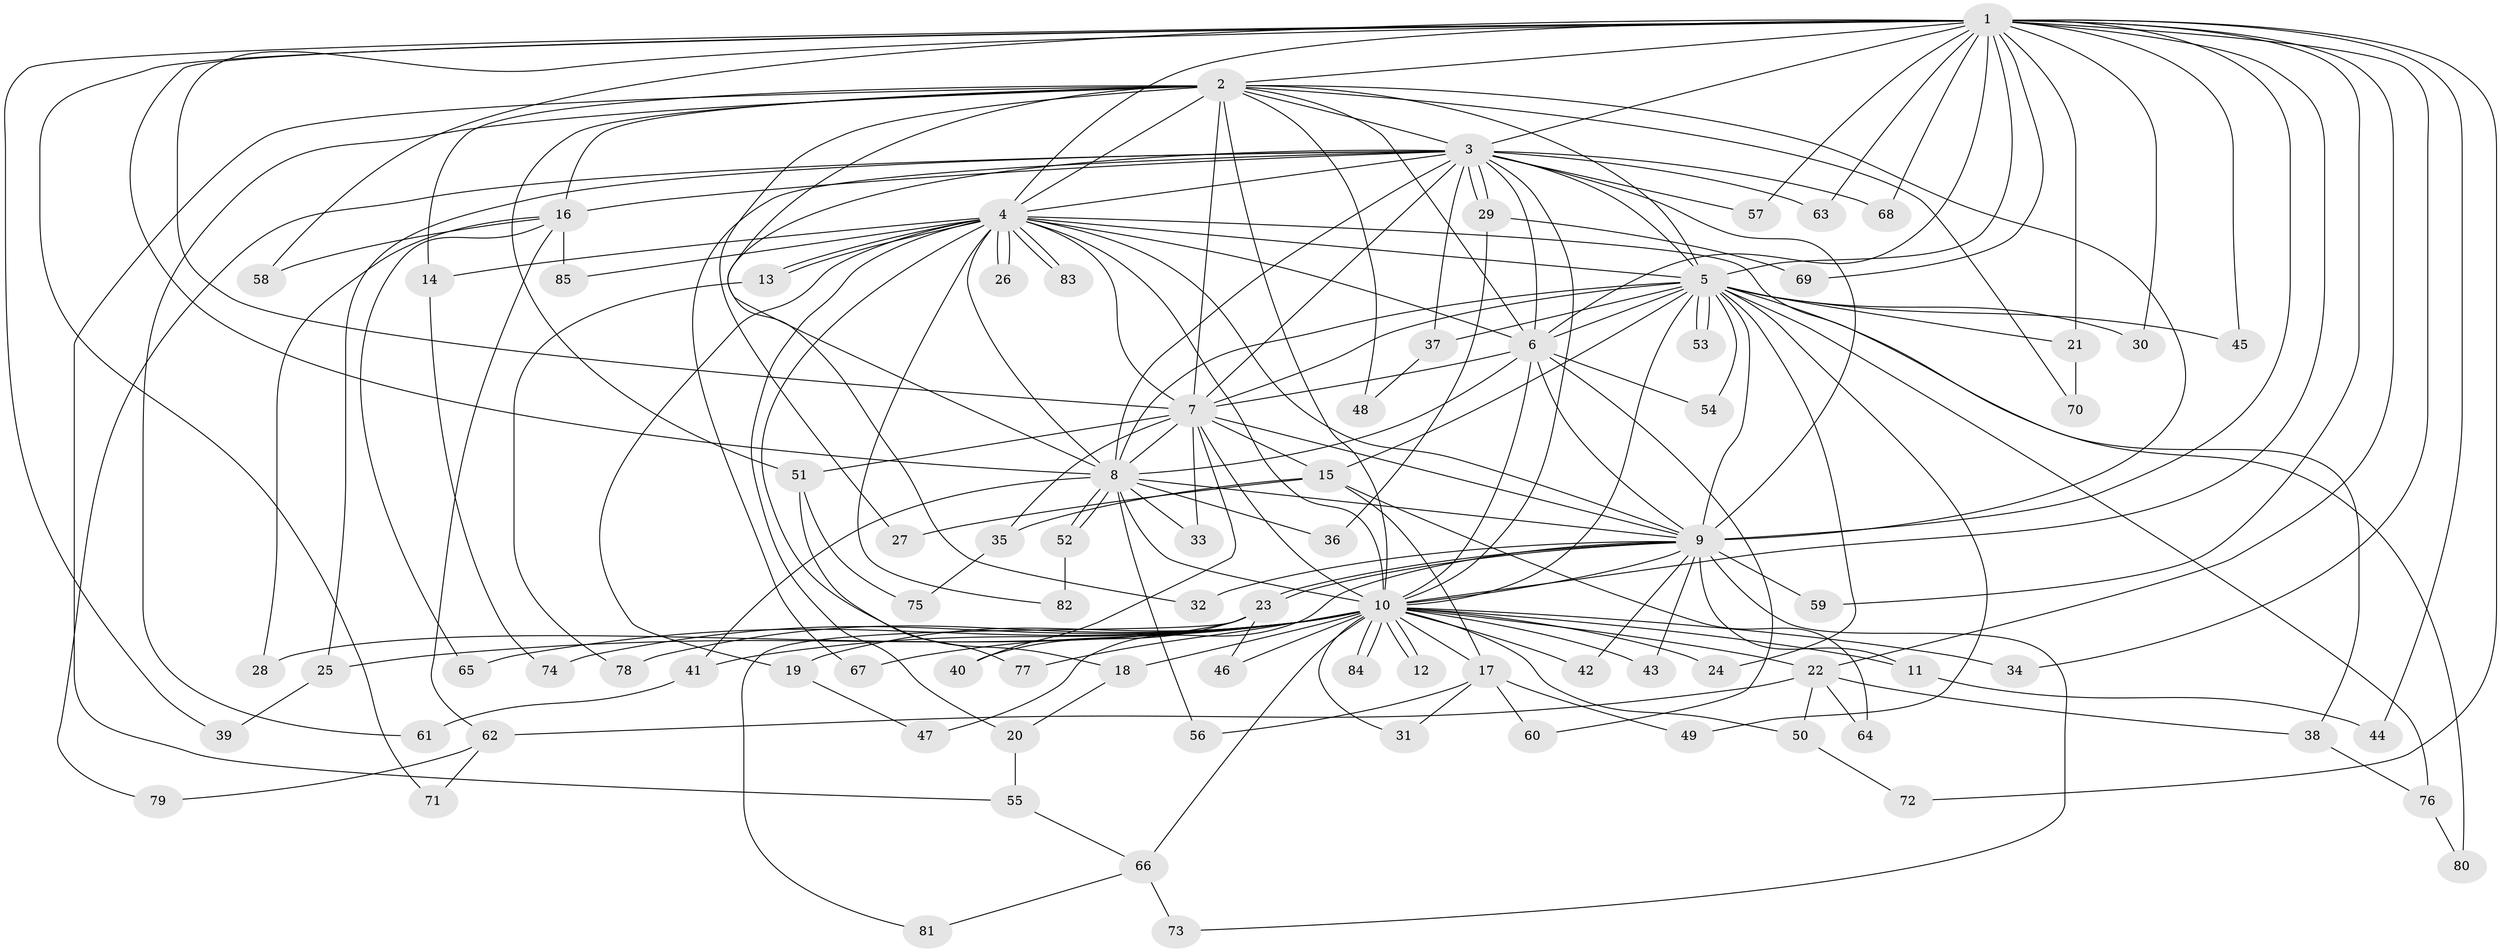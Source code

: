 // Generated by graph-tools (version 1.1) at 2025/45/03/09/25 04:45:11]
// undirected, 85 vertices, 195 edges
graph export_dot {
graph [start="1"]
  node [color=gray90,style=filled];
  1;
  2;
  3;
  4;
  5;
  6;
  7;
  8;
  9;
  10;
  11;
  12;
  13;
  14;
  15;
  16;
  17;
  18;
  19;
  20;
  21;
  22;
  23;
  24;
  25;
  26;
  27;
  28;
  29;
  30;
  31;
  32;
  33;
  34;
  35;
  36;
  37;
  38;
  39;
  40;
  41;
  42;
  43;
  44;
  45;
  46;
  47;
  48;
  49;
  50;
  51;
  52;
  53;
  54;
  55;
  56;
  57;
  58;
  59;
  60;
  61;
  62;
  63;
  64;
  65;
  66;
  67;
  68;
  69;
  70;
  71;
  72;
  73;
  74;
  75;
  76;
  77;
  78;
  79;
  80;
  81;
  82;
  83;
  84;
  85;
  1 -- 2;
  1 -- 3;
  1 -- 4;
  1 -- 5;
  1 -- 6;
  1 -- 7;
  1 -- 8;
  1 -- 9;
  1 -- 10;
  1 -- 21;
  1 -- 22;
  1 -- 30;
  1 -- 34;
  1 -- 39;
  1 -- 44;
  1 -- 45;
  1 -- 57;
  1 -- 58;
  1 -- 59;
  1 -- 63;
  1 -- 68;
  1 -- 69;
  1 -- 71;
  1 -- 72;
  2 -- 3;
  2 -- 4;
  2 -- 5;
  2 -- 6;
  2 -- 7;
  2 -- 8;
  2 -- 9;
  2 -- 10;
  2 -- 14;
  2 -- 16;
  2 -- 27;
  2 -- 48;
  2 -- 51;
  2 -- 55;
  2 -- 61;
  2 -- 70;
  3 -- 4;
  3 -- 5;
  3 -- 6;
  3 -- 7;
  3 -- 8;
  3 -- 9;
  3 -- 10;
  3 -- 16;
  3 -- 25;
  3 -- 29;
  3 -- 29;
  3 -- 32;
  3 -- 37;
  3 -- 57;
  3 -- 63;
  3 -- 67;
  3 -- 68;
  3 -- 79;
  4 -- 5;
  4 -- 6;
  4 -- 7;
  4 -- 8;
  4 -- 9;
  4 -- 10;
  4 -- 13;
  4 -- 13;
  4 -- 14;
  4 -- 18;
  4 -- 19;
  4 -- 20;
  4 -- 26;
  4 -- 26;
  4 -- 38;
  4 -- 82;
  4 -- 83;
  4 -- 83;
  4 -- 85;
  5 -- 6;
  5 -- 7;
  5 -- 8;
  5 -- 9;
  5 -- 10;
  5 -- 15;
  5 -- 21;
  5 -- 24;
  5 -- 30;
  5 -- 37;
  5 -- 45;
  5 -- 49;
  5 -- 53;
  5 -- 53;
  5 -- 54;
  5 -- 76;
  5 -- 80;
  6 -- 7;
  6 -- 8;
  6 -- 9;
  6 -- 10;
  6 -- 54;
  6 -- 60;
  7 -- 8;
  7 -- 9;
  7 -- 10;
  7 -- 15;
  7 -- 33;
  7 -- 35;
  7 -- 40;
  7 -- 51;
  8 -- 9;
  8 -- 10;
  8 -- 33;
  8 -- 36;
  8 -- 41;
  8 -- 52;
  8 -- 52;
  8 -- 56;
  9 -- 10;
  9 -- 11;
  9 -- 23;
  9 -- 23;
  9 -- 32;
  9 -- 42;
  9 -- 43;
  9 -- 47;
  9 -- 59;
  9 -- 73;
  10 -- 11;
  10 -- 12;
  10 -- 12;
  10 -- 17;
  10 -- 18;
  10 -- 19;
  10 -- 22;
  10 -- 24;
  10 -- 25;
  10 -- 31;
  10 -- 34;
  10 -- 41;
  10 -- 42;
  10 -- 43;
  10 -- 46;
  10 -- 50;
  10 -- 65;
  10 -- 66;
  10 -- 67;
  10 -- 74;
  10 -- 77;
  10 -- 78;
  10 -- 84;
  10 -- 84;
  11 -- 44;
  13 -- 78;
  14 -- 74;
  15 -- 17;
  15 -- 27;
  15 -- 35;
  15 -- 64;
  16 -- 28;
  16 -- 58;
  16 -- 62;
  16 -- 65;
  16 -- 85;
  17 -- 31;
  17 -- 49;
  17 -- 56;
  17 -- 60;
  18 -- 20;
  19 -- 47;
  20 -- 55;
  21 -- 70;
  22 -- 38;
  22 -- 50;
  22 -- 62;
  22 -- 64;
  23 -- 28;
  23 -- 40;
  23 -- 46;
  23 -- 81;
  25 -- 39;
  29 -- 36;
  29 -- 69;
  35 -- 75;
  37 -- 48;
  38 -- 76;
  41 -- 61;
  50 -- 72;
  51 -- 75;
  51 -- 77;
  52 -- 82;
  55 -- 66;
  62 -- 71;
  62 -- 79;
  66 -- 73;
  66 -- 81;
  76 -- 80;
}
